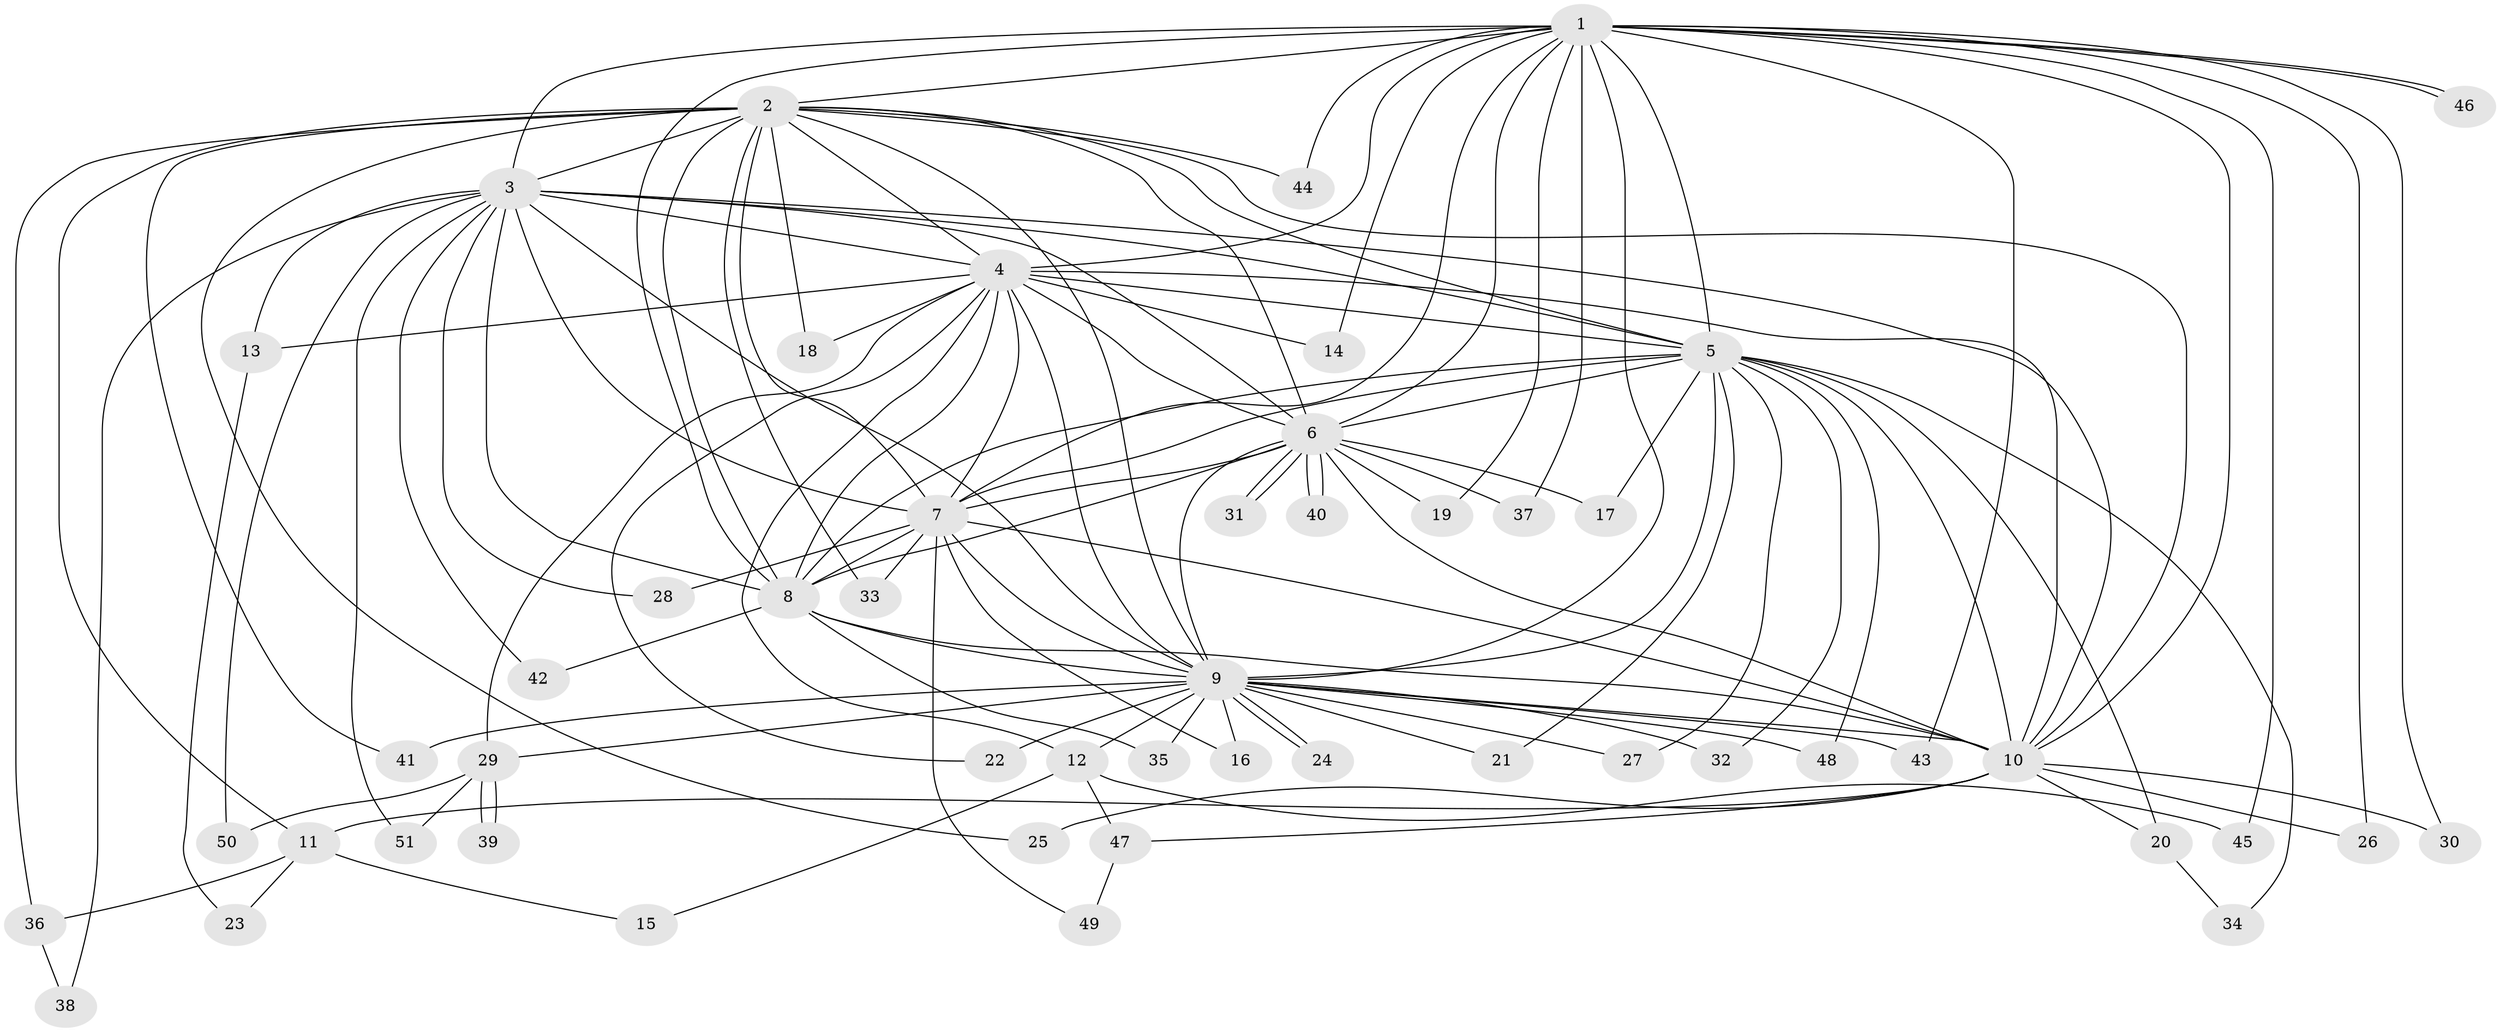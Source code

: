 // Generated by graph-tools (version 1.1) at 2025/25/03/09/25 03:25:46]
// undirected, 51 vertices, 127 edges
graph export_dot {
graph [start="1"]
  node [color=gray90,style=filled];
  1;
  2;
  3;
  4;
  5;
  6;
  7;
  8;
  9;
  10;
  11;
  12;
  13;
  14;
  15;
  16;
  17;
  18;
  19;
  20;
  21;
  22;
  23;
  24;
  25;
  26;
  27;
  28;
  29;
  30;
  31;
  32;
  33;
  34;
  35;
  36;
  37;
  38;
  39;
  40;
  41;
  42;
  43;
  44;
  45;
  46;
  47;
  48;
  49;
  50;
  51;
  1 -- 2;
  1 -- 3;
  1 -- 4;
  1 -- 5;
  1 -- 6;
  1 -- 7;
  1 -- 8;
  1 -- 9;
  1 -- 10;
  1 -- 14;
  1 -- 19;
  1 -- 26;
  1 -- 30;
  1 -- 37;
  1 -- 43;
  1 -- 44;
  1 -- 45;
  1 -- 46;
  1 -- 46;
  2 -- 3;
  2 -- 4;
  2 -- 5;
  2 -- 6;
  2 -- 7;
  2 -- 8;
  2 -- 9;
  2 -- 10;
  2 -- 11;
  2 -- 18;
  2 -- 25;
  2 -- 33;
  2 -- 36;
  2 -- 41;
  2 -- 44;
  3 -- 4;
  3 -- 5;
  3 -- 6;
  3 -- 7;
  3 -- 8;
  3 -- 9;
  3 -- 10;
  3 -- 13;
  3 -- 28;
  3 -- 38;
  3 -- 42;
  3 -- 50;
  3 -- 51;
  4 -- 5;
  4 -- 6;
  4 -- 7;
  4 -- 8;
  4 -- 9;
  4 -- 10;
  4 -- 12;
  4 -- 13;
  4 -- 14;
  4 -- 18;
  4 -- 22;
  4 -- 29;
  5 -- 6;
  5 -- 7;
  5 -- 8;
  5 -- 9;
  5 -- 10;
  5 -- 17;
  5 -- 20;
  5 -- 21;
  5 -- 27;
  5 -- 32;
  5 -- 34;
  5 -- 48;
  6 -- 7;
  6 -- 8;
  6 -- 9;
  6 -- 10;
  6 -- 17;
  6 -- 19;
  6 -- 31;
  6 -- 31;
  6 -- 37;
  6 -- 40;
  6 -- 40;
  7 -- 8;
  7 -- 9;
  7 -- 10;
  7 -- 16;
  7 -- 28;
  7 -- 33;
  7 -- 49;
  8 -- 9;
  8 -- 10;
  8 -- 35;
  8 -- 42;
  9 -- 10;
  9 -- 12;
  9 -- 16;
  9 -- 21;
  9 -- 22;
  9 -- 24;
  9 -- 24;
  9 -- 27;
  9 -- 29;
  9 -- 32;
  9 -- 35;
  9 -- 41;
  9 -- 43;
  9 -- 48;
  10 -- 11;
  10 -- 20;
  10 -- 25;
  10 -- 26;
  10 -- 30;
  10 -- 47;
  11 -- 15;
  11 -- 23;
  11 -- 36;
  12 -- 15;
  12 -- 45;
  12 -- 47;
  13 -- 23;
  20 -- 34;
  29 -- 39;
  29 -- 39;
  29 -- 50;
  29 -- 51;
  36 -- 38;
  47 -- 49;
}
